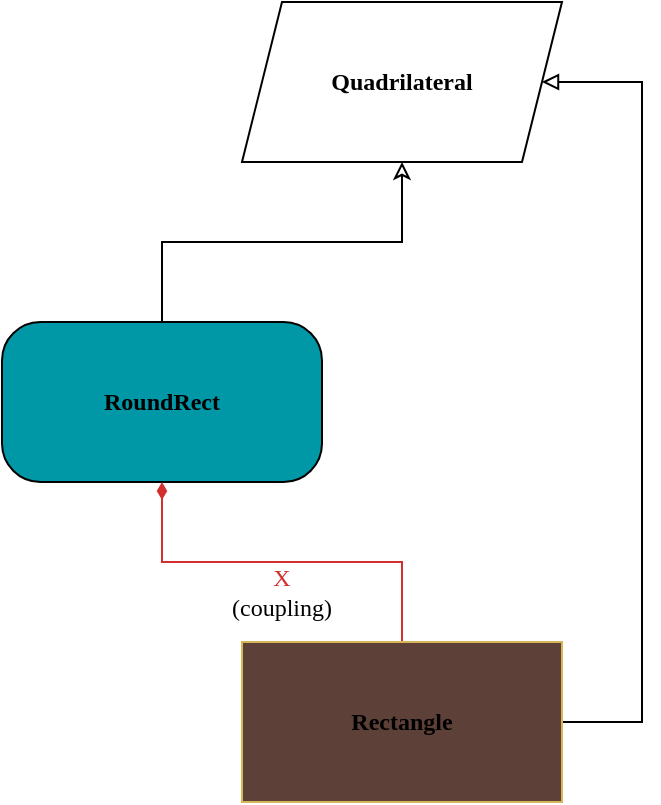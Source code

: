<mxfile version="22.1.11" type="device">
  <diagram name="Page-1" id="P9shNwSdqwZLMZcBjTMo">
    <mxGraphModel dx="1426" dy="759" grid="1" gridSize="10" guides="1" tooltips="1" connect="1" arrows="1" fold="1" page="1" pageScale="1" pageWidth="900" pageHeight="1600" math="0" shadow="0">
      <root>
        <mxCell id="0" />
        <mxCell id="1" parent="0" />
        <mxCell id="SK6SjnxLlZCj7DVqFe4Y-2" value="" style="shape=parallelogram;perimeter=parallelogramPerimeter;whiteSpace=wrap;html=1;fixedSize=1;" parent="1" vertex="1">
          <mxGeometry x="360" y="440" width="160" height="80" as="geometry" />
        </mxCell>
        <mxCell id="OjYipK3O3RFNAB5dRl1z-3" style="edgeStyle=orthogonalEdgeStyle;rounded=0;orthogonalLoop=1;jettySize=auto;html=1;entryX=0.5;entryY=1;entryDx=0;entryDy=0;endArrow=classic;endFill=0;" parent="1" source="SK6SjnxLlZCj7DVqFe4Y-3" target="SK6SjnxLlZCj7DVqFe4Y-2" edge="1">
          <mxGeometry relative="1" as="geometry" />
        </mxCell>
        <mxCell id="SK6SjnxLlZCj7DVqFe4Y-3" value="" style="rounded=1;whiteSpace=wrap;html=1;fillColor=#0097A7;arcSize=24;" parent="1" vertex="1">
          <mxGeometry x="240" y="600" width="160" height="80" as="geometry" />
        </mxCell>
        <mxCell id="OjYipK3O3RFNAB5dRl1z-2" style="edgeStyle=orthogonalEdgeStyle;rounded=0;orthogonalLoop=1;jettySize=auto;html=1;entryX=0.5;entryY=1;entryDx=0;entryDy=0;endArrow=diamondThin;endFill=1;strokeColor=#D32F2F;" parent="1" source="SK6SjnxLlZCj7DVqFe4Y-4" target="SK6SjnxLlZCj7DVqFe4Y-3" edge="1">
          <mxGeometry relative="1" as="geometry" />
        </mxCell>
        <mxCell id="OjYipK3O3RFNAB5dRl1z-4" style="edgeStyle=orthogonalEdgeStyle;rounded=0;orthogonalLoop=1;jettySize=auto;html=1;entryX=1;entryY=0.5;entryDx=0;entryDy=0;endArrow=block;endFill=0;" parent="1" source="SK6SjnxLlZCj7DVqFe4Y-4" target="SK6SjnxLlZCj7DVqFe4Y-2" edge="1">
          <mxGeometry relative="1" as="geometry">
            <mxPoint x="560" y="480" as="targetPoint" />
            <Array as="points">
              <mxPoint x="560" y="800" />
              <mxPoint x="560" y="480" />
            </Array>
          </mxGeometry>
        </mxCell>
        <mxCell id="SK6SjnxLlZCj7DVqFe4Y-4" value="" style="rounded=0;whiteSpace=wrap;html=1;fillColor=#5D4037;strokeColor=#d6b656;" parent="1" vertex="1">
          <mxGeometry x="360" y="760" width="160" height="80" as="geometry" />
        </mxCell>
        <mxCell id="OjYipK3O3RFNAB5dRl1z-5" value="Quadrilateral" style="text;html=1;strokeColor=none;fillColor=none;align=center;verticalAlign=middle;whiteSpace=wrap;rounded=0;fontFamily=Poppins;fontSource=https%3A%2F%2Ffonts.googleapis.com%2Fcss%3Ffamily%3DPoppins;fontStyle=1" parent="1" vertex="1">
          <mxGeometry x="400" y="465" width="80" height="30" as="geometry" />
        </mxCell>
        <mxCell id="OjYipK3O3RFNAB5dRl1z-6" value="RoundRect" style="text;html=1;strokeColor=none;fillColor=none;align=center;verticalAlign=middle;whiteSpace=wrap;rounded=0;fontFamily=Poppins;fontSource=https%3A%2F%2Ffonts.googleapis.com%2Fcss%3Ffamily%3DPoppins;fontStyle=1" parent="1" vertex="1">
          <mxGeometry x="290" y="625" width="60" height="30" as="geometry" />
        </mxCell>
        <mxCell id="OjYipK3O3RFNAB5dRl1z-7" value="Rectangle" style="text;html=1;strokeColor=none;fillColor=none;align=center;verticalAlign=middle;whiteSpace=wrap;rounded=0;fontFamily=Poppins;fontSource=https%3A%2F%2Ffonts.googleapis.com%2Fcss%3Ffamily%3DPoppins;fontStyle=1" parent="1" vertex="1">
          <mxGeometry x="410" y="785" width="60" height="30" as="geometry" />
        </mxCell>
        <mxCell id="SK9wnPIYSUIKvzK5QsRA-2" value="&lt;font face=&quot;Poppins&quot;&gt;&lt;font color=&quot;#d32f2f&quot;&gt;X&lt;/font&gt;&lt;br&gt;(coupling)&lt;/font&gt;" style="text;html=1;strokeColor=none;fillColor=none;align=center;verticalAlign=middle;whiteSpace=wrap;rounded=0;" parent="1" vertex="1">
          <mxGeometry x="350" y="720" width="60" height="30" as="geometry" />
        </mxCell>
      </root>
    </mxGraphModel>
  </diagram>
</mxfile>
